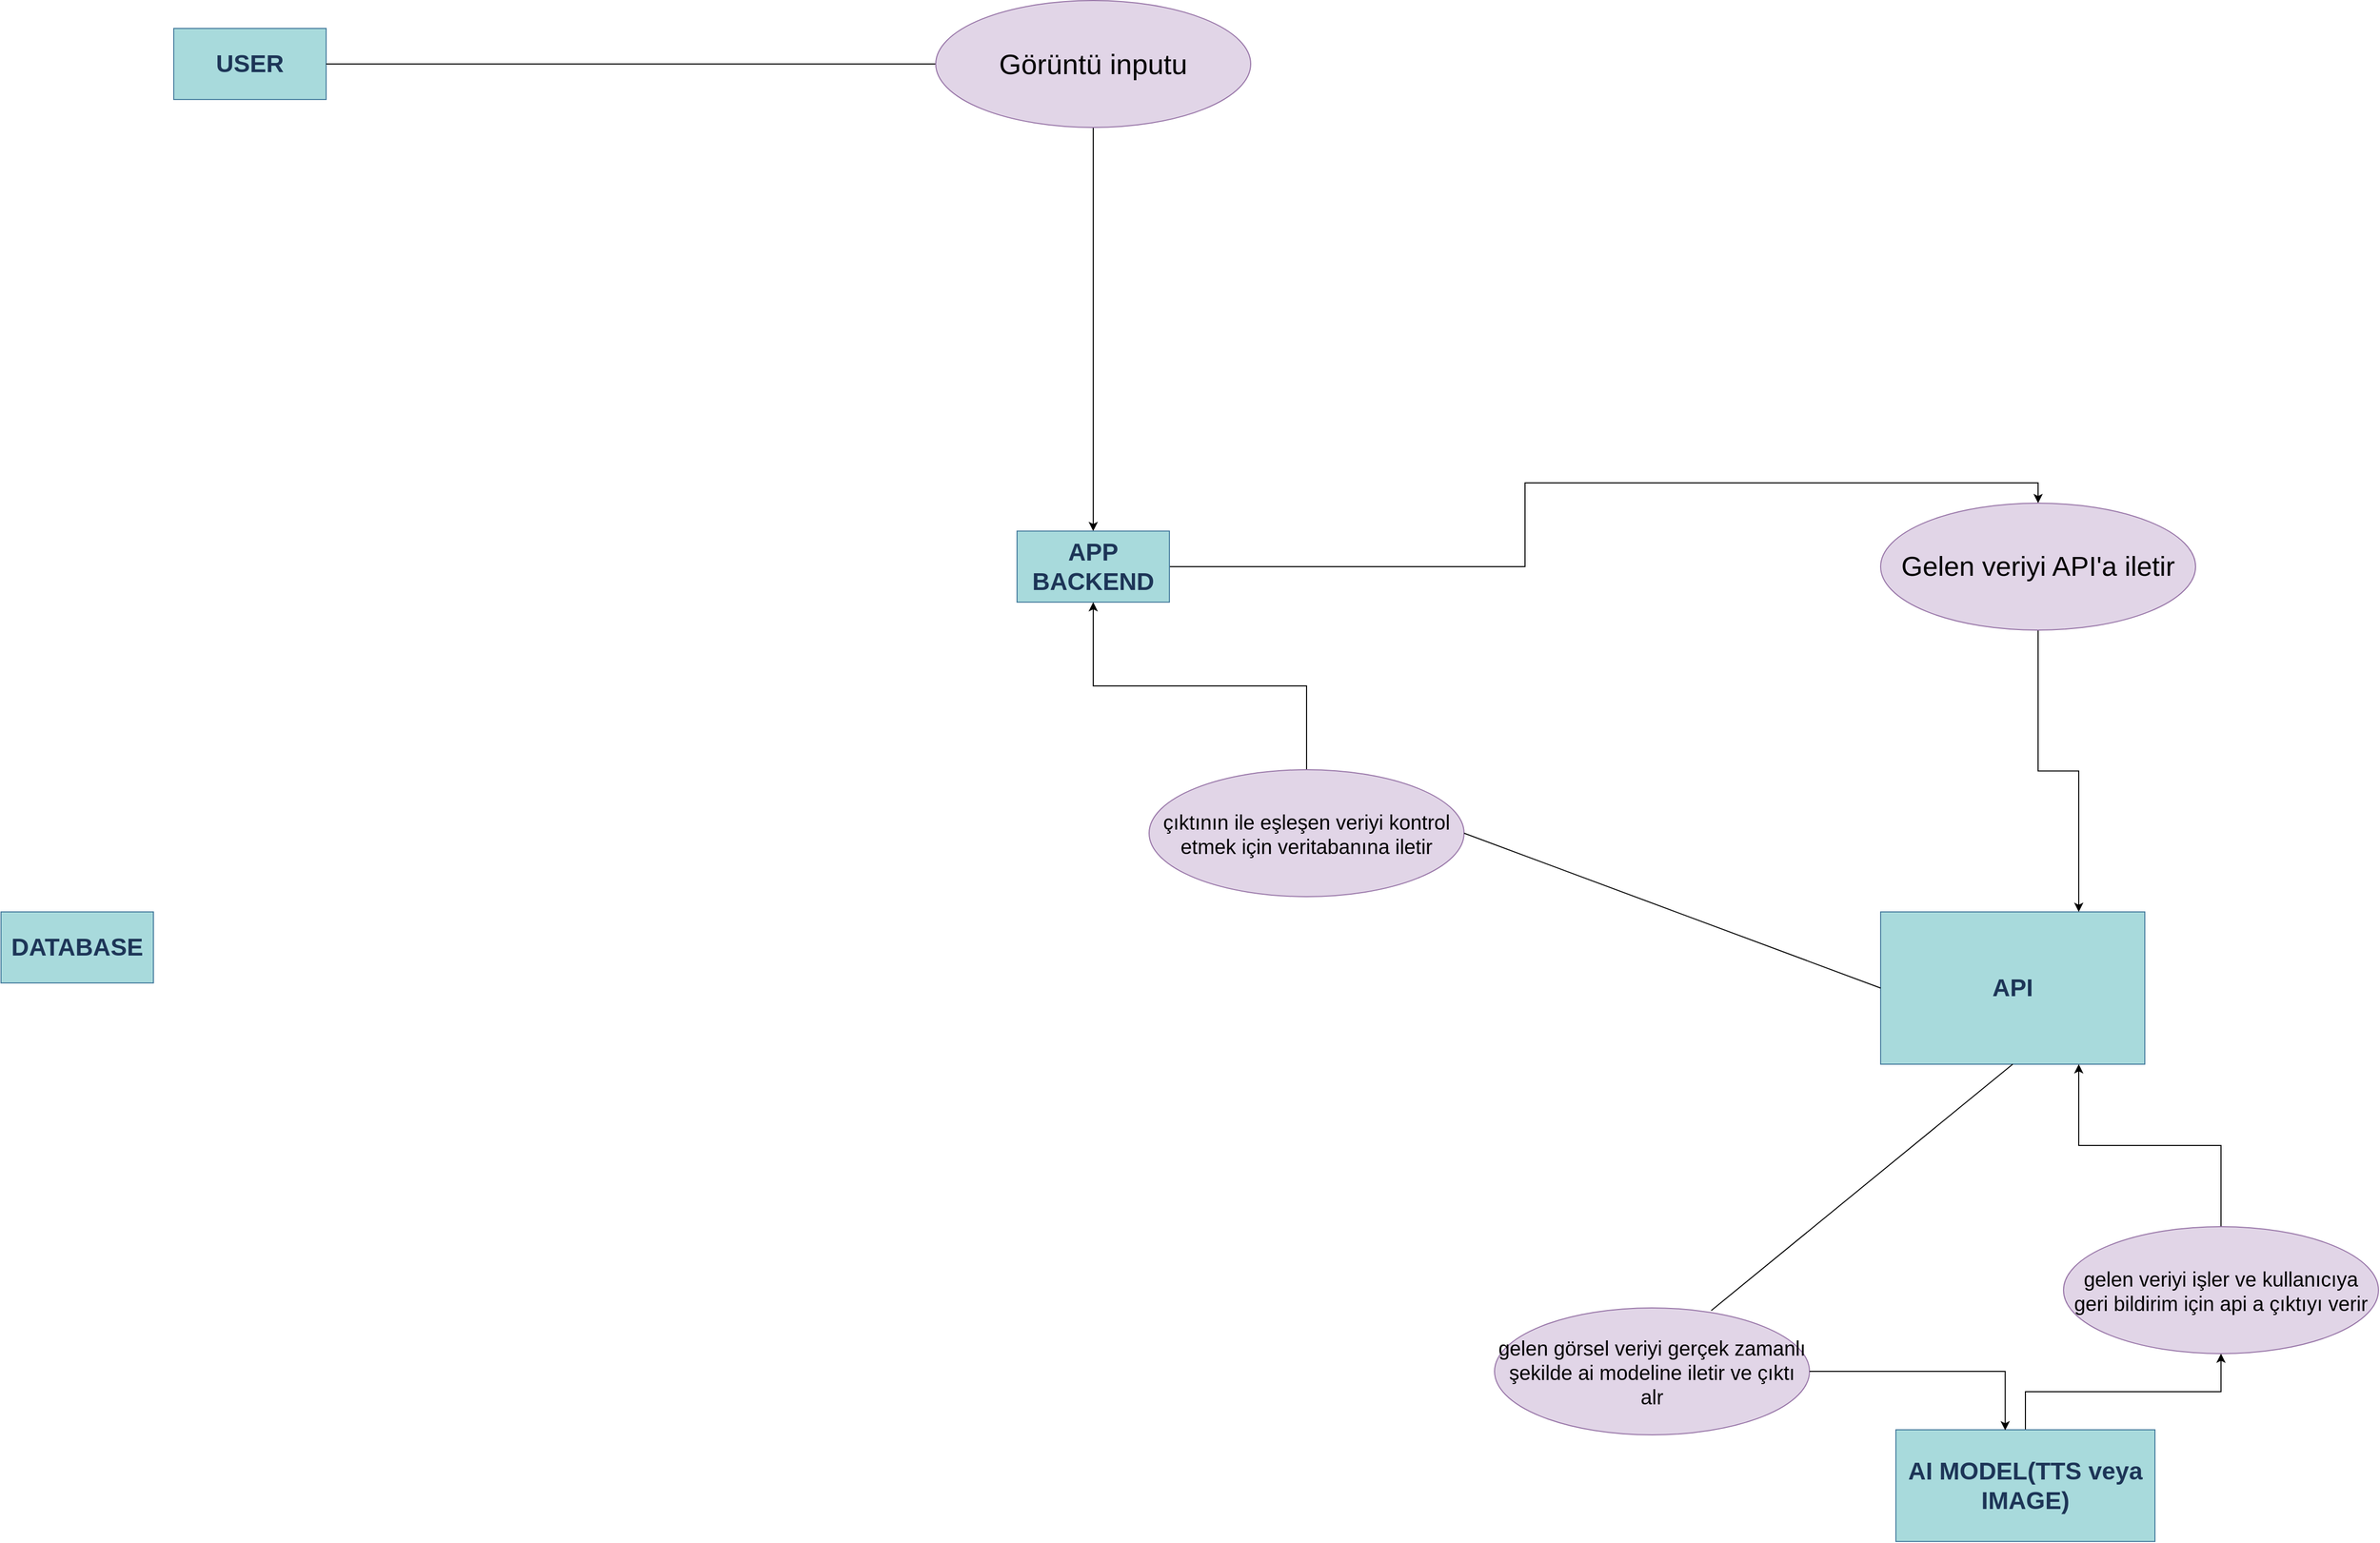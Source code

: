 <mxfile version="22.1.16" type="github">
  <diagram name="Sayfa -1" id="tAK1WNqzjO5zu7eQM2dV">
    <mxGraphModel dx="2625" dy="1508" grid="1" gridSize="10" guides="1" tooltips="1" connect="1" arrows="1" fold="1" page="1" pageScale="1" pageWidth="1200" pageHeight="1920" background="#FFFFFF" math="0" shadow="0">
      <root>
        <mxCell id="0" />
        <mxCell id="1" parent="0" />
        <mxCell id="LRJ7ucOdWmaU4i4guX7y-22" value="&lt;h1&gt;USER&lt;/h1&gt;" style="whiteSpace=wrap;html=1;strokeColor=#457B9D;fontColor=#1D3557;fillColor=#A8DADC;labelBackgroundColor=none;" parent="1" vertex="1">
          <mxGeometry x="300.0" y="130" width="150" height="70" as="geometry" />
        </mxCell>
        <mxCell id="-7qrSR0_tHpjOpSgIJrC-9" value="" style="endArrow=none;html=1;rounded=0;exitX=1;exitY=0.5;exitDx=0;exitDy=0;entryX=0;entryY=0.5;entryDx=0;entryDy=0;" edge="1" parent="1" source="LRJ7ucOdWmaU4i4guX7y-22" target="-7qrSR0_tHpjOpSgIJrC-16">
          <mxGeometry width="50" height="50" relative="1" as="geometry">
            <mxPoint x="830" y="480" as="sourcePoint" />
            <mxPoint x="734.64" y="170" as="targetPoint" />
          </mxGeometry>
        </mxCell>
        <mxCell id="-7qrSR0_tHpjOpSgIJrC-10" value="&lt;h1&gt;API&lt;/h1&gt;" style="whiteSpace=wrap;html=1;strokeColor=#457B9D;fontColor=#1D3557;fillColor=#A8DADC;labelBackgroundColor=none;" vertex="1" parent="1">
          <mxGeometry x="1980" y="1000" width="260" height="150" as="geometry" />
        </mxCell>
        <mxCell id="-7qrSR0_tHpjOpSgIJrC-23" style="edgeStyle=orthogonalEdgeStyle;rounded=0;orthogonalLoop=1;jettySize=auto;html=1;" edge="1" parent="1" source="-7qrSR0_tHpjOpSgIJrC-16" target="-7qrSR0_tHpjOpSgIJrC-19">
          <mxGeometry relative="1" as="geometry" />
        </mxCell>
        <mxCell id="-7qrSR0_tHpjOpSgIJrC-16" value="&lt;font style=&quot;font-size: 28px;&quot;&gt;Görüntü inputu&lt;/font&gt;" style="ellipse;whiteSpace=wrap;html=1;fillColor=#e1d5e7;strokeColor=#9673a6;" vertex="1" parent="1">
          <mxGeometry x="1050" y="102.5" width="310" height="125" as="geometry" />
        </mxCell>
        <mxCell id="-7qrSR0_tHpjOpSgIJrC-54" style="edgeStyle=orthogonalEdgeStyle;rounded=0;orthogonalLoop=1;jettySize=auto;html=1;entryX=0.5;entryY=0;entryDx=0;entryDy=0;" edge="1" parent="1" source="-7qrSR0_tHpjOpSgIJrC-19" target="-7qrSR0_tHpjOpSgIJrC-20">
          <mxGeometry relative="1" as="geometry" />
        </mxCell>
        <mxCell id="-7qrSR0_tHpjOpSgIJrC-19" value="&lt;h1&gt;APP BACKEND&lt;/h1&gt;" style="whiteSpace=wrap;html=1;strokeColor=#457B9D;fontColor=#1D3557;fillColor=#A8DADC;labelBackgroundColor=none;" vertex="1" parent="1">
          <mxGeometry x="1130" y="625" width="150" height="70" as="geometry" />
        </mxCell>
        <mxCell id="-7qrSR0_tHpjOpSgIJrC-57" style="edgeStyle=orthogonalEdgeStyle;rounded=0;orthogonalLoop=1;jettySize=auto;html=1;entryX=0.75;entryY=0;entryDx=0;entryDy=0;" edge="1" parent="1" source="-7qrSR0_tHpjOpSgIJrC-20" target="-7qrSR0_tHpjOpSgIJrC-10">
          <mxGeometry relative="1" as="geometry" />
        </mxCell>
        <mxCell id="-7qrSR0_tHpjOpSgIJrC-20" value="&lt;font style=&quot;font-size: 27px;&quot;&gt;Gelen veriyi API&#39;a iletir&lt;/font&gt;" style="ellipse;whiteSpace=wrap;html=1;fillColor=#e1d5e7;strokeColor=#9673a6;" vertex="1" parent="1">
          <mxGeometry x="1980" y="597.5" width="310" height="125" as="geometry" />
        </mxCell>
        <mxCell id="-7qrSR0_tHpjOpSgIJrC-26" value="" style="endArrow=none;html=1;rounded=0;entryX=0.5;entryY=1;entryDx=0;entryDy=0;exitX=0.688;exitY=0.021;exitDx=0;exitDy=0;exitPerimeter=0;" edge="1" parent="1" source="-7qrSR0_tHpjOpSgIJrC-27" target="-7qrSR0_tHpjOpSgIJrC-10">
          <mxGeometry width="50" height="50" relative="1" as="geometry">
            <mxPoint x="1425" y="1005" as="sourcePoint" />
            <mxPoint x="1305" y="775" as="targetPoint" />
          </mxGeometry>
        </mxCell>
        <mxCell id="-7qrSR0_tHpjOpSgIJrC-27" value="&lt;span style=&quot;font-size: 20px;&quot;&gt;gelen görsel veriyi gerçek zamanlı şekilde ai modeline iletir ve çıktı alr&lt;/span&gt;" style="ellipse;whiteSpace=wrap;html=1;fillColor=#e1d5e7;strokeColor=#9673a6;" vertex="1" parent="1">
          <mxGeometry x="1600" y="1390" width="310" height="125" as="geometry" />
        </mxCell>
        <mxCell id="-7qrSR0_tHpjOpSgIJrC-31" style="edgeStyle=orthogonalEdgeStyle;rounded=0;orthogonalLoop=1;jettySize=auto;html=1;" edge="1" parent="1" source="-7qrSR0_tHpjOpSgIJrC-28" target="-7qrSR0_tHpjOpSgIJrC-30">
          <mxGeometry relative="1" as="geometry" />
        </mxCell>
        <mxCell id="-7qrSR0_tHpjOpSgIJrC-28" value="&lt;h1&gt;AI MODEL(TTS veya IMAGE)&lt;/h1&gt;" style="whiteSpace=wrap;html=1;strokeColor=#457B9D;fontColor=#1D3557;fillColor=#A8DADC;labelBackgroundColor=none;" vertex="1" parent="1">
          <mxGeometry x="1995" y="1510" width="255" height="110" as="geometry" />
        </mxCell>
        <mxCell id="-7qrSR0_tHpjOpSgIJrC-29" style="edgeStyle=orthogonalEdgeStyle;rounded=0;orthogonalLoop=1;jettySize=auto;html=1;entryX=0.422;entryY=0.005;entryDx=0;entryDy=0;entryPerimeter=0;" edge="1" parent="1" source="-7qrSR0_tHpjOpSgIJrC-27" target="-7qrSR0_tHpjOpSgIJrC-28">
          <mxGeometry relative="1" as="geometry" />
        </mxCell>
        <mxCell id="-7qrSR0_tHpjOpSgIJrC-32" style="edgeStyle=orthogonalEdgeStyle;rounded=0;orthogonalLoop=1;jettySize=auto;html=1;entryX=0.75;entryY=1;entryDx=0;entryDy=0;" edge="1" parent="1" source="-7qrSR0_tHpjOpSgIJrC-30" target="-7qrSR0_tHpjOpSgIJrC-10">
          <mxGeometry relative="1" as="geometry" />
        </mxCell>
        <mxCell id="-7qrSR0_tHpjOpSgIJrC-30" value="&lt;span style=&quot;font-size: 20px;&quot;&gt;gelen veriyi işler ve kullanıcıya geri bildirim için api a çıktıyı verir&lt;/span&gt;" style="ellipse;whiteSpace=wrap;html=1;fillColor=#e1d5e7;strokeColor=#9673a6;" vertex="1" parent="1">
          <mxGeometry x="2160" y="1310" width="310" height="125" as="geometry" />
        </mxCell>
        <mxCell id="-7qrSR0_tHpjOpSgIJrC-58" style="edgeStyle=orthogonalEdgeStyle;rounded=0;orthogonalLoop=1;jettySize=auto;html=1;entryX=0.5;entryY=1;entryDx=0;entryDy=0;" edge="1" parent="1" source="-7qrSR0_tHpjOpSgIJrC-34" target="-7qrSR0_tHpjOpSgIJrC-19">
          <mxGeometry relative="1" as="geometry" />
        </mxCell>
        <mxCell id="-7qrSR0_tHpjOpSgIJrC-34" value="&lt;span style=&quot;font-size: 20px;&quot;&gt;çıktının ile eşleşen veriyi kontrol etmek için veritabanına iletir&lt;/span&gt;" style="ellipse;whiteSpace=wrap;html=1;fillColor=#e1d5e7;strokeColor=#9673a6;" vertex="1" parent="1">
          <mxGeometry x="1260" y="860" width="310" height="125" as="geometry" />
        </mxCell>
        <mxCell id="-7qrSR0_tHpjOpSgIJrC-41" value="&lt;h1&gt;DATABASE&lt;/h1&gt;" style="whiteSpace=wrap;html=1;strokeColor=#457B9D;fontColor=#1D3557;fillColor=#A8DADC;labelBackgroundColor=none;" vertex="1" parent="1">
          <mxGeometry x="130" y="1000" width="150" height="70" as="geometry" />
        </mxCell>
        <mxCell id="-7qrSR0_tHpjOpSgIJrC-51" value="" style="endArrow=none;html=1;rounded=0;entryX=0;entryY=0.5;entryDx=0;entryDy=0;exitX=1;exitY=0.5;exitDx=0;exitDy=0;" edge="1" parent="1" source="-7qrSR0_tHpjOpSgIJrC-34" target="-7qrSR0_tHpjOpSgIJrC-10">
          <mxGeometry width="50" height="50" relative="1" as="geometry">
            <mxPoint x="440" y="760" as="sourcePoint" />
            <mxPoint x="490" y="710" as="targetPoint" />
          </mxGeometry>
        </mxCell>
      </root>
    </mxGraphModel>
  </diagram>
</mxfile>
